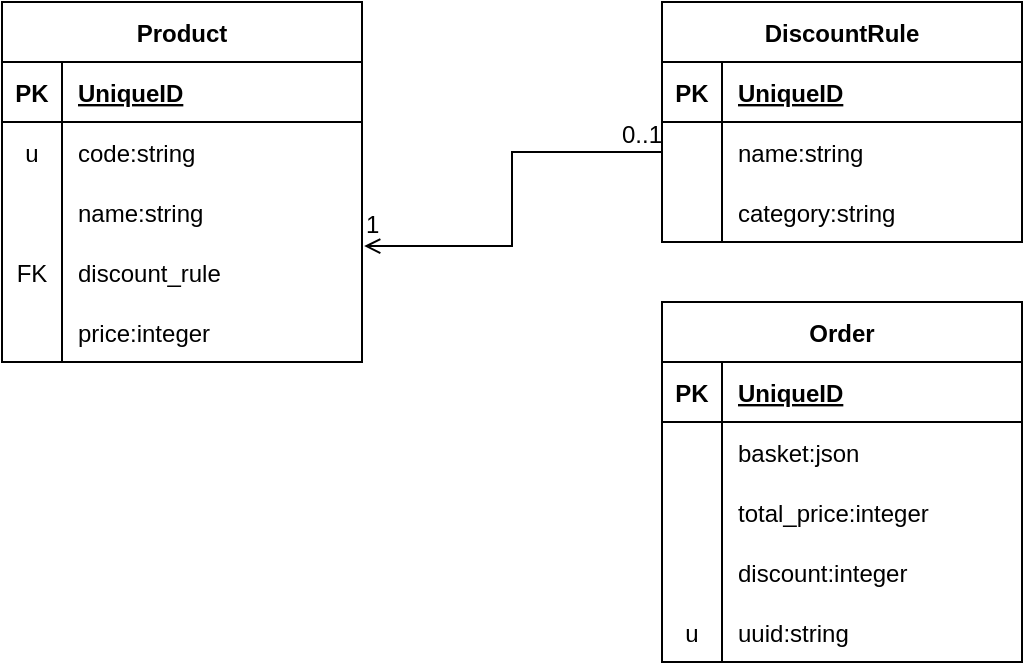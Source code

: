<mxfile>
    <diagram id="C5RBs43oDa-KdzZeNtuy" name="Page-1">
        <mxGraphModel dx="220" dy="902" grid="1" gridSize="10" guides="1" tooltips="1" connect="1" arrows="1" fold="1" page="1" pageScale="1" pageWidth="827" pageHeight="1169" math="0" shadow="0">
            <root>
                <mxCell id="WIyWlLk6GJQsqaUBKTNV-0"/>
                <mxCell id="WIyWlLk6GJQsqaUBKTNV-1" parent="WIyWlLk6GJQsqaUBKTNV-0"/>
                <mxCell id="y8k9B_Hh6HrU9KbsjvT4-9" value="0..1" style="resizable=0;align=left;verticalAlign=bottom;labelBackgroundColor=none;fontSize=12;direction=south;" parent="WIyWlLk6GJQsqaUBKTNV-1" connectable="0" vertex="1">
                    <mxGeometry x="488" y="615" as="geometry"/>
                </mxCell>
                <mxCell id="y8k9B_Hh6HrU9KbsjvT4-10" value="DiscountRule" style="shape=table;startSize=30;container=1;collapsible=1;childLayout=tableLayout;fixedRows=1;rowLines=0;fontStyle=1;align=center;resizeLast=1;" parent="WIyWlLk6GJQsqaUBKTNV-1" vertex="1">
                    <mxGeometry x="510" y="540" width="180" height="120" as="geometry"/>
                </mxCell>
                <mxCell id="y8k9B_Hh6HrU9KbsjvT4-11" value="" style="shape=partialRectangle;collapsible=0;dropTarget=0;pointerEvents=0;fillColor=none;top=0;left=0;bottom=1;right=0;points=[[0,0.5],[1,0.5]];portConstraint=eastwest;" parent="y8k9B_Hh6HrU9KbsjvT4-10" vertex="1">
                    <mxGeometry y="30" width="180" height="30" as="geometry"/>
                </mxCell>
                <mxCell id="y8k9B_Hh6HrU9KbsjvT4-12" value="PK" style="shape=partialRectangle;connectable=0;fillColor=none;top=0;left=0;bottom=0;right=0;fontStyle=1;overflow=hidden;" parent="y8k9B_Hh6HrU9KbsjvT4-11" vertex="1">
                    <mxGeometry width="30" height="30" as="geometry">
                        <mxRectangle width="30" height="30" as="alternateBounds"/>
                    </mxGeometry>
                </mxCell>
                <mxCell id="y8k9B_Hh6HrU9KbsjvT4-13" value="UniqueID" style="shape=partialRectangle;connectable=0;fillColor=none;top=0;left=0;bottom=0;right=0;align=left;spacingLeft=6;fontStyle=5;overflow=hidden;" parent="y8k9B_Hh6HrU9KbsjvT4-11" vertex="1">
                    <mxGeometry x="30" width="150" height="30" as="geometry">
                        <mxRectangle width="150" height="30" as="alternateBounds"/>
                    </mxGeometry>
                </mxCell>
                <mxCell id="y8k9B_Hh6HrU9KbsjvT4-14" value="" style="shape=partialRectangle;collapsible=0;dropTarget=0;pointerEvents=0;fillColor=none;top=0;left=0;bottom=0;right=0;points=[[0,0.5],[1,0.5]];portConstraint=eastwest;" parent="y8k9B_Hh6HrU9KbsjvT4-10" vertex="1">
                    <mxGeometry y="60" width="180" height="30" as="geometry"/>
                </mxCell>
                <mxCell id="y8k9B_Hh6HrU9KbsjvT4-15" value="" style="shape=partialRectangle;connectable=0;fillColor=none;top=0;left=0;bottom=0;right=0;editable=1;overflow=hidden;" parent="y8k9B_Hh6HrU9KbsjvT4-14" vertex="1">
                    <mxGeometry width="30" height="30" as="geometry">
                        <mxRectangle width="30" height="30" as="alternateBounds"/>
                    </mxGeometry>
                </mxCell>
                <mxCell id="y8k9B_Hh6HrU9KbsjvT4-16" value="name:string" style="shape=partialRectangle;connectable=0;fillColor=none;top=0;left=0;bottom=0;right=0;align=left;spacingLeft=6;overflow=hidden;" parent="y8k9B_Hh6HrU9KbsjvT4-14" vertex="1">
                    <mxGeometry x="30" width="150" height="30" as="geometry">
                        <mxRectangle width="150" height="30" as="alternateBounds"/>
                    </mxGeometry>
                </mxCell>
                <mxCell id="0" value="" style="shape=partialRectangle;collapsible=0;dropTarget=0;pointerEvents=0;fillColor=none;top=0;left=0;bottom=0;right=0;points=[[0,0.5],[1,0.5]];portConstraint=eastwest;" parent="y8k9B_Hh6HrU9KbsjvT4-10" vertex="1">
                    <mxGeometry y="90" width="180" height="30" as="geometry"/>
                </mxCell>
                <mxCell id="1" value="" style="shape=partialRectangle;connectable=0;fillColor=none;top=0;left=0;bottom=0;right=0;editable=1;overflow=hidden;" parent="0" vertex="1">
                    <mxGeometry width="30" height="30" as="geometry">
                        <mxRectangle width="30" height="30" as="alternateBounds"/>
                    </mxGeometry>
                </mxCell>
                <mxCell id="2" value="category:string" style="shape=partialRectangle;connectable=0;fillColor=none;top=0;left=0;bottom=0;right=0;align=left;spacingLeft=6;overflow=hidden;" parent="0" vertex="1">
                    <mxGeometry x="30" width="150" height="30" as="geometry">
                        <mxRectangle width="150" height="30" as="alternateBounds"/>
                    </mxGeometry>
                </mxCell>
                <mxCell id="y8k9B_Hh6HrU9KbsjvT4-23" value="Product" style="shape=table;startSize=30;container=1;collapsible=1;childLayout=tableLayout;fixedRows=1;rowLines=0;fontStyle=1;align=center;resizeLast=1;" parent="WIyWlLk6GJQsqaUBKTNV-1" vertex="1">
                    <mxGeometry x="180" y="540" width="180" height="180" as="geometry"/>
                </mxCell>
                <mxCell id="y8k9B_Hh6HrU9KbsjvT4-24" value="" style="shape=partialRectangle;collapsible=0;dropTarget=0;pointerEvents=0;fillColor=none;top=0;left=0;bottom=1;right=0;points=[[0,0.5],[1,0.5]];portConstraint=eastwest;" parent="y8k9B_Hh6HrU9KbsjvT4-23" vertex="1">
                    <mxGeometry y="30" width="180" height="30" as="geometry"/>
                </mxCell>
                <mxCell id="y8k9B_Hh6HrU9KbsjvT4-25" value="PK" style="shape=partialRectangle;connectable=0;fillColor=none;top=0;left=0;bottom=0;right=0;fontStyle=1;overflow=hidden;" parent="y8k9B_Hh6HrU9KbsjvT4-24" vertex="1">
                    <mxGeometry width="30" height="30" as="geometry"/>
                </mxCell>
                <mxCell id="y8k9B_Hh6HrU9KbsjvT4-26" value="UniqueID" style="shape=partialRectangle;connectable=0;fillColor=none;top=0;left=0;bottom=0;right=0;align=left;spacingLeft=6;fontStyle=5;overflow=hidden;" parent="y8k9B_Hh6HrU9KbsjvT4-24" vertex="1">
                    <mxGeometry x="30" width="150" height="30" as="geometry"/>
                </mxCell>
                <mxCell id="y8k9B_Hh6HrU9KbsjvT4-27" value="" style="shape=partialRectangle;collapsible=0;dropTarget=0;pointerEvents=0;fillColor=none;top=0;left=0;bottom=0;right=0;points=[[0,0.5],[1,0.5]];portConstraint=eastwest;" parent="y8k9B_Hh6HrU9KbsjvT4-23" vertex="1">
                    <mxGeometry y="60" width="180" height="30" as="geometry"/>
                </mxCell>
                <mxCell id="y8k9B_Hh6HrU9KbsjvT4-28" value="u" style="shape=partialRectangle;connectable=0;fillColor=none;top=0;left=0;bottom=0;right=0;editable=1;overflow=hidden;" parent="y8k9B_Hh6HrU9KbsjvT4-27" vertex="1">
                    <mxGeometry width="30" height="30" as="geometry"/>
                </mxCell>
                <mxCell id="y8k9B_Hh6HrU9KbsjvT4-29" value="code:string" style="shape=partialRectangle;connectable=0;fillColor=none;top=0;left=0;bottom=0;right=0;align=left;spacingLeft=6;overflow=hidden;" parent="y8k9B_Hh6HrU9KbsjvT4-27" vertex="1">
                    <mxGeometry x="30" width="150" height="30" as="geometry"/>
                </mxCell>
                <mxCell id="y8k9B_Hh6HrU9KbsjvT4-30" value="" style="shape=partialRectangle;collapsible=0;dropTarget=0;pointerEvents=0;fillColor=none;top=0;left=0;bottom=0;right=0;points=[[0,0.5],[1,0.5]];portConstraint=eastwest;" parent="y8k9B_Hh6HrU9KbsjvT4-23" vertex="1">
                    <mxGeometry y="90" width="180" height="30" as="geometry"/>
                </mxCell>
                <mxCell id="y8k9B_Hh6HrU9KbsjvT4-31" value="" style="shape=partialRectangle;connectable=0;fillColor=none;top=0;left=0;bottom=0;right=0;editable=1;overflow=hidden;" parent="y8k9B_Hh6HrU9KbsjvT4-30" vertex="1">
                    <mxGeometry width="30" height="30" as="geometry"/>
                </mxCell>
                <mxCell id="y8k9B_Hh6HrU9KbsjvT4-32" value="name:string" style="shape=partialRectangle;connectable=0;fillColor=none;top=0;left=0;bottom=0;right=0;align=left;spacingLeft=6;overflow=hidden;" parent="y8k9B_Hh6HrU9KbsjvT4-30" vertex="1">
                    <mxGeometry x="30" width="150" height="30" as="geometry"/>
                </mxCell>
                <mxCell id="y8k9B_Hh6HrU9KbsjvT4-33" value="" style="shape=partialRectangle;collapsible=0;dropTarget=0;pointerEvents=0;fillColor=none;top=0;left=0;bottom=0;right=0;points=[[0,0.5],[1,0.5]];portConstraint=eastwest;" parent="y8k9B_Hh6HrU9KbsjvT4-23" vertex="1">
                    <mxGeometry y="120" width="180" height="30" as="geometry"/>
                </mxCell>
                <mxCell id="y8k9B_Hh6HrU9KbsjvT4-34" value="FK" style="shape=partialRectangle;connectable=0;fillColor=none;top=0;left=0;bottom=0;right=0;editable=1;overflow=hidden;" parent="y8k9B_Hh6HrU9KbsjvT4-33" vertex="1">
                    <mxGeometry width="30" height="30" as="geometry"/>
                </mxCell>
                <mxCell id="y8k9B_Hh6HrU9KbsjvT4-35" value="discount_rule" style="shape=partialRectangle;connectable=0;fillColor=none;top=0;left=0;bottom=0;right=0;align=left;spacingLeft=6;overflow=hidden;" parent="y8k9B_Hh6HrU9KbsjvT4-33" vertex="1">
                    <mxGeometry x="30" width="150" height="30" as="geometry"/>
                </mxCell>
                <mxCell id="y8k9B_Hh6HrU9KbsjvT4-36" value="" style="shape=partialRectangle;collapsible=0;dropTarget=0;pointerEvents=0;fillColor=none;top=0;left=0;bottom=0;right=0;points=[[0,0.5],[1,0.5]];portConstraint=eastwest;" parent="y8k9B_Hh6HrU9KbsjvT4-23" vertex="1">
                    <mxGeometry y="150" width="180" height="30" as="geometry"/>
                </mxCell>
                <mxCell id="y8k9B_Hh6HrU9KbsjvT4-37" value="" style="shape=partialRectangle;connectable=0;fillColor=none;top=0;left=0;bottom=0;right=0;editable=1;overflow=hidden;" parent="y8k9B_Hh6HrU9KbsjvT4-36" vertex="1">
                    <mxGeometry width="30" height="30" as="geometry"/>
                </mxCell>
                <mxCell id="y8k9B_Hh6HrU9KbsjvT4-38" value="price:integer" style="shape=partialRectangle;connectable=0;fillColor=none;top=0;left=0;bottom=0;right=0;align=left;spacingLeft=6;overflow=hidden;" parent="y8k9B_Hh6HrU9KbsjvT4-36" vertex="1">
                    <mxGeometry x="30" width="150" height="30" as="geometry"/>
                </mxCell>
                <mxCell id="y8k9B_Hh6HrU9KbsjvT4-42" value="Order" style="shape=table;startSize=30;container=1;collapsible=1;childLayout=tableLayout;fixedRows=1;rowLines=0;fontStyle=1;align=center;resizeLast=1;" parent="WIyWlLk6GJQsqaUBKTNV-1" vertex="1">
                    <mxGeometry x="510" y="690" width="180" height="180" as="geometry"/>
                </mxCell>
                <mxCell id="y8k9B_Hh6HrU9KbsjvT4-43" value="" style="shape=partialRectangle;collapsible=0;dropTarget=0;pointerEvents=0;fillColor=none;top=0;left=0;bottom=1;right=0;points=[[0,0.5],[1,0.5]];portConstraint=eastwest;" parent="y8k9B_Hh6HrU9KbsjvT4-42" vertex="1">
                    <mxGeometry y="30" width="180" height="30" as="geometry"/>
                </mxCell>
                <mxCell id="y8k9B_Hh6HrU9KbsjvT4-44" value="PK" style="shape=partialRectangle;connectable=0;fillColor=none;top=0;left=0;bottom=0;right=0;fontStyle=1;overflow=hidden;" parent="y8k9B_Hh6HrU9KbsjvT4-43" vertex="1">
                    <mxGeometry width="30" height="30" as="geometry"/>
                </mxCell>
                <mxCell id="y8k9B_Hh6HrU9KbsjvT4-45" value="UniqueID" style="shape=partialRectangle;connectable=0;fillColor=none;top=0;left=0;bottom=0;right=0;align=left;spacingLeft=6;fontStyle=5;overflow=hidden;" parent="y8k9B_Hh6HrU9KbsjvT4-43" vertex="1">
                    <mxGeometry x="30" width="150" height="30" as="geometry"/>
                </mxCell>
                <mxCell id="y8k9B_Hh6HrU9KbsjvT4-46" value="" style="shape=partialRectangle;collapsible=0;dropTarget=0;pointerEvents=0;fillColor=none;top=0;left=0;bottom=0;right=0;points=[[0,0.5],[1,0.5]];portConstraint=eastwest;" parent="y8k9B_Hh6HrU9KbsjvT4-42" vertex="1">
                    <mxGeometry y="60" width="180" height="30" as="geometry"/>
                </mxCell>
                <mxCell id="y8k9B_Hh6HrU9KbsjvT4-47" value="" style="shape=partialRectangle;connectable=0;fillColor=none;top=0;left=0;bottom=0;right=0;editable=1;overflow=hidden;" parent="y8k9B_Hh6HrU9KbsjvT4-46" vertex="1">
                    <mxGeometry width="30" height="30" as="geometry"/>
                </mxCell>
                <mxCell id="y8k9B_Hh6HrU9KbsjvT4-48" value="basket:json" style="shape=partialRectangle;connectable=0;fillColor=none;top=0;left=0;bottom=0;right=0;align=left;spacingLeft=6;overflow=hidden;" parent="y8k9B_Hh6HrU9KbsjvT4-46" vertex="1">
                    <mxGeometry x="30" width="150" height="30" as="geometry"/>
                </mxCell>
                <mxCell id="y8k9B_Hh6HrU9KbsjvT4-49" value="" style="shape=partialRectangle;collapsible=0;dropTarget=0;pointerEvents=0;fillColor=none;top=0;left=0;bottom=0;right=0;points=[[0,0.5],[1,0.5]];portConstraint=eastwest;" parent="y8k9B_Hh6HrU9KbsjvT4-42" vertex="1">
                    <mxGeometry y="90" width="180" height="30" as="geometry"/>
                </mxCell>
                <mxCell id="y8k9B_Hh6HrU9KbsjvT4-50" value="" style="shape=partialRectangle;connectable=0;fillColor=none;top=0;left=0;bottom=0;right=0;editable=1;overflow=hidden;" parent="y8k9B_Hh6HrU9KbsjvT4-49" vertex="1">
                    <mxGeometry width="30" height="30" as="geometry"/>
                </mxCell>
                <mxCell id="y8k9B_Hh6HrU9KbsjvT4-51" value="total_price:integer" style="shape=partialRectangle;connectable=0;fillColor=none;top=0;left=0;bottom=0;right=0;align=left;spacingLeft=6;overflow=hidden;" parent="y8k9B_Hh6HrU9KbsjvT4-49" vertex="1">
                    <mxGeometry x="30" width="150" height="30" as="geometry"/>
                </mxCell>
                <mxCell id="y8k9B_Hh6HrU9KbsjvT4-52" value="" style="shape=partialRectangle;collapsible=0;dropTarget=0;pointerEvents=0;fillColor=none;top=0;left=0;bottom=0;right=0;points=[[0,0.5],[1,0.5]];portConstraint=eastwest;" parent="y8k9B_Hh6HrU9KbsjvT4-42" vertex="1">
                    <mxGeometry y="120" width="180" height="30" as="geometry"/>
                </mxCell>
                <mxCell id="y8k9B_Hh6HrU9KbsjvT4-53" value="" style="shape=partialRectangle;connectable=0;fillColor=none;top=0;left=0;bottom=0;right=0;editable=1;overflow=hidden;" parent="y8k9B_Hh6HrU9KbsjvT4-52" vertex="1">
                    <mxGeometry width="30" height="30" as="geometry"/>
                </mxCell>
                <mxCell id="y8k9B_Hh6HrU9KbsjvT4-54" value="discount:integer" style="shape=partialRectangle;connectable=0;fillColor=none;top=0;left=0;bottom=0;right=0;align=left;spacingLeft=6;overflow=hidden;" parent="y8k9B_Hh6HrU9KbsjvT4-52" vertex="1">
                    <mxGeometry x="30" width="150" height="30" as="geometry"/>
                </mxCell>
                <mxCell id="y8k9B_Hh6HrU9KbsjvT4-66" value="" style="shape=partialRectangle;collapsible=0;dropTarget=0;pointerEvents=0;fillColor=none;top=0;left=0;bottom=0;right=0;points=[[0,0.5],[1,0.5]];portConstraint=eastwest;" parent="y8k9B_Hh6HrU9KbsjvT4-42" vertex="1">
                    <mxGeometry y="150" width="180" height="30" as="geometry"/>
                </mxCell>
                <mxCell id="y8k9B_Hh6HrU9KbsjvT4-67" value="u" style="shape=partialRectangle;connectable=0;fillColor=none;top=0;left=0;bottom=0;right=0;editable=1;overflow=hidden;" parent="y8k9B_Hh6HrU9KbsjvT4-66" vertex="1">
                    <mxGeometry width="30" height="30" as="geometry"/>
                </mxCell>
                <mxCell id="y8k9B_Hh6HrU9KbsjvT4-68" value="uuid:string" style="shape=partialRectangle;connectable=0;fillColor=none;top=0;left=0;bottom=0;right=0;align=left;spacingLeft=6;overflow=hidden;" parent="y8k9B_Hh6HrU9KbsjvT4-66" vertex="1">
                    <mxGeometry x="30" width="150" height="30" as="geometry"/>
                </mxCell>
                <mxCell id="y8k9B_Hh6HrU9KbsjvT4-61" style="edgeStyle=orthogonalEdgeStyle;rounded=0;orthogonalLoop=1;jettySize=auto;html=1;exitX=0;exitY=0.5;exitDx=0;exitDy=0;entryX=1.006;entryY=1.067;entryDx=0;entryDy=0;entryPerimeter=0;endArrow=open;endFill=0;" parent="WIyWlLk6GJQsqaUBKTNV-1" source="y8k9B_Hh6HrU9KbsjvT4-14" target="y8k9B_Hh6HrU9KbsjvT4-30" edge="1">
                    <mxGeometry relative="1" as="geometry"/>
                </mxCell>
                <mxCell id="y8k9B_Hh6HrU9KbsjvT4-69" value="1" style="resizable=0;align=left;verticalAlign=bottom;labelBackgroundColor=none;fontSize=12;direction=west;" parent="WIyWlLk6GJQsqaUBKTNV-1" connectable="0" vertex="1">
                    <mxGeometry x="360" y="660" as="geometry"/>
                </mxCell>
            </root>
        </mxGraphModel>
    </diagram>
</mxfile>